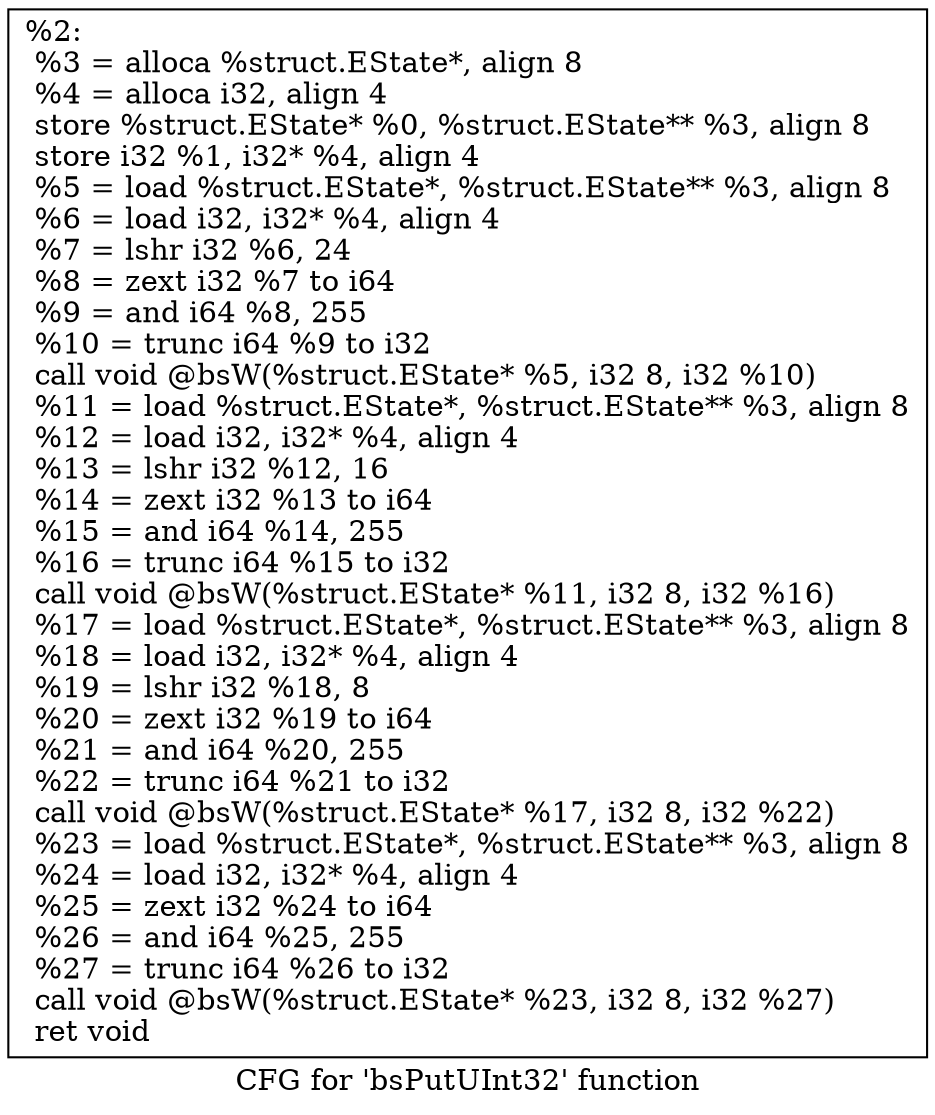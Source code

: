 digraph "CFG for 'bsPutUInt32' function" {
	label="CFG for 'bsPutUInt32' function";

	Node0xa97390 [shape=record,label="{%2:\l  %3 = alloca %struct.EState*, align 8\l  %4 = alloca i32, align 4\l  store %struct.EState* %0, %struct.EState** %3, align 8\l  store i32 %1, i32* %4, align 4\l  %5 = load %struct.EState*, %struct.EState** %3, align 8\l  %6 = load i32, i32* %4, align 4\l  %7 = lshr i32 %6, 24\l  %8 = zext i32 %7 to i64\l  %9 = and i64 %8, 255\l  %10 = trunc i64 %9 to i32\l  call void @bsW(%struct.EState* %5, i32 8, i32 %10)\l  %11 = load %struct.EState*, %struct.EState** %3, align 8\l  %12 = load i32, i32* %4, align 4\l  %13 = lshr i32 %12, 16\l  %14 = zext i32 %13 to i64\l  %15 = and i64 %14, 255\l  %16 = trunc i64 %15 to i32\l  call void @bsW(%struct.EState* %11, i32 8, i32 %16)\l  %17 = load %struct.EState*, %struct.EState** %3, align 8\l  %18 = load i32, i32* %4, align 4\l  %19 = lshr i32 %18, 8\l  %20 = zext i32 %19 to i64\l  %21 = and i64 %20, 255\l  %22 = trunc i64 %21 to i32\l  call void @bsW(%struct.EState* %17, i32 8, i32 %22)\l  %23 = load %struct.EState*, %struct.EState** %3, align 8\l  %24 = load i32, i32* %4, align 4\l  %25 = zext i32 %24 to i64\l  %26 = and i64 %25, 255\l  %27 = trunc i64 %26 to i32\l  call void @bsW(%struct.EState* %23, i32 8, i32 %27)\l  ret void\l}"];
}
